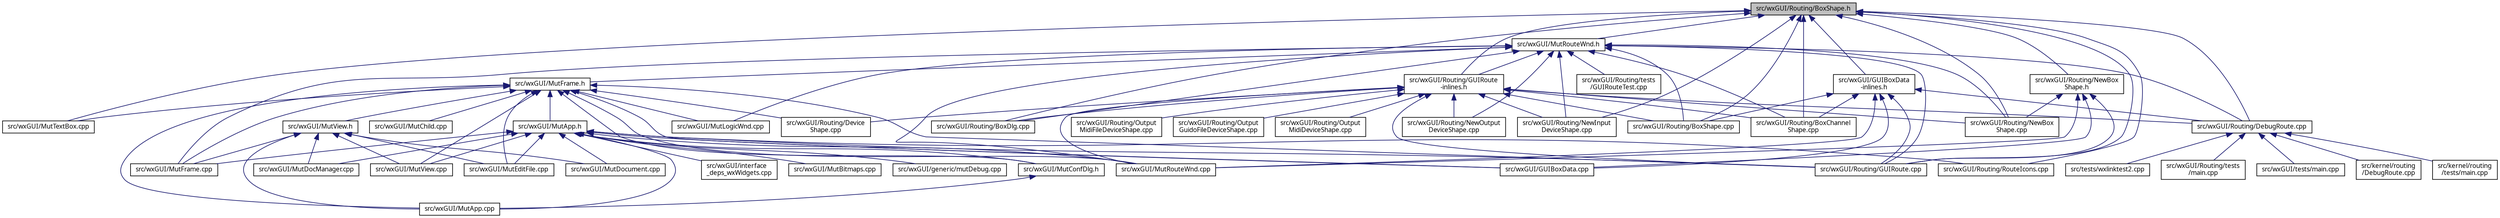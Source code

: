 digraph "src/wxGUI/Routing/BoxShape.h"
{
  edge [fontname="Sans",fontsize="10",labelfontname="Sans",labelfontsize="10"];
  node [fontname="Sans",fontsize="10",shape=record];
  Node104 [label="src/wxGUI/Routing/BoxShape.h",height=0.2,width=0.4,color="black", fillcolor="grey75", style="filled", fontcolor="black"];
  Node104 -> Node105 [dir="back",color="midnightblue",fontsize="10",style="solid",fontname="Sans"];
  Node105 [label="src/wxGUI/MutRouteWnd.h",height=0.2,width=0.4,color="black", fillcolor="white", style="filled",URL="$d3/dd7/MutRouteWnd_8h.html"];
  Node105 -> Node106 [dir="back",color="midnightblue",fontsize="10",style="solid",fontname="Sans"];
  Node106 [label="src/wxGUI/MutFrame.h",height=0.2,width=0.4,color="black", fillcolor="white", style="filled",URL="$dd/db5/MutFrame_8h.html"];
  Node106 -> Node107 [dir="back",color="midnightblue",fontsize="10",style="solid",fontname="Sans"];
  Node107 [label="src/wxGUI/MutApp.h",height=0.2,width=0.4,color="black", fillcolor="white", style="filled",URL="$db/dc1/MutApp_8h.html"];
  Node107 -> Node108 [dir="back",color="midnightblue",fontsize="10",style="solid",fontname="Sans"];
  Node108 [label="src/wxGUI/generic/mutDebug.cpp",height=0.2,width=0.4,color="black", fillcolor="white", style="filled",URL="$d4/dc0/mutDebug_8cpp.html",tooltip="Some functions and classes to help to debug Mutabor. "];
  Node107 -> Node109 [dir="back",color="midnightblue",fontsize="10",style="solid",fontname="Sans"];
  Node109 [label="src/wxGUI/GUIBoxData.cpp",height=0.2,width=0.4,color="black", fillcolor="white", style="filled",URL="$d2/dd3/GUIBoxData_8cpp.html"];
  Node107 -> Node110 [dir="back",color="midnightblue",fontsize="10",style="solid",fontname="Sans"];
  Node110 [label="src/wxGUI/interface\l_deps_wxWidgets.cpp",height=0.2,width=0.4,color="black", fillcolor="white", style="filled",URL="$df/dff/interface__deps__wxWidgets_8cpp.html"];
  Node107 -> Node111 [dir="back",color="midnightblue",fontsize="10",style="solid",fontname="Sans"];
  Node111 [label="src/wxGUI/MutApp.cpp",height=0.2,width=0.4,color="black", fillcolor="white", style="filled",URL="$d5/d1c/MutApp_8cpp.html",tooltip="Mutabor Application. "];
  Node107 -> Node112 [dir="back",color="midnightblue",fontsize="10",style="solid",fontname="Sans"];
  Node112 [label="src/wxGUI/MutConfDlg.h",height=0.2,width=0.4,color="black", fillcolor="white", style="filled",URL="$d9/d8f/MutConfDlg_8h.html"];
  Node112 -> Node111 [dir="back",color="midnightblue",fontsize="10",style="solid",fontname="Sans"];
  Node107 -> Node113 [dir="back",color="midnightblue",fontsize="10",style="solid",fontname="Sans"];
  Node113 [label="src/wxGUI/MutBitmaps.cpp",height=0.2,width=0.4,color="black", fillcolor="white", style="filled",URL="$d7/db6/MutBitmaps_8cpp.html",tooltip="Mutabor Bitmaps. "];
  Node107 -> Node114 [dir="back",color="midnightblue",fontsize="10",style="solid",fontname="Sans"];
  Node114 [label="src/wxGUI/MutDocManager.cpp",height=0.2,width=0.4,color="black", fillcolor="white", style="filled",URL="$dd/db0/MutDocManager_8cpp.html"];
  Node107 -> Node115 [dir="back",color="midnightblue",fontsize="10",style="solid",fontname="Sans"];
  Node115 [label="src/wxGUI/MutDocument.cpp",height=0.2,width=0.4,color="black", fillcolor="white", style="filled",URL="$d6/d3b/MutDocument_8cpp.html",tooltip="Document/View Document class for Mutabor source files. "];
  Node107 -> Node116 [dir="back",color="midnightblue",fontsize="10",style="solid",fontname="Sans"];
  Node116 [label="src/wxGUI/MutEditFile.cpp",height=0.2,width=0.4,color="black", fillcolor="white", style="filled",URL="$d1/da4/MutEditFile_8cpp.html",tooltip="Mutabor Edit window for Mutabor-files. "];
  Node107 -> Node117 [dir="back",color="midnightblue",fontsize="10",style="solid",fontname="Sans"];
  Node117 [label="src/wxGUI/MutFrame.cpp",height=0.2,width=0.4,color="black", fillcolor="white", style="filled",URL="$dc/df3/MutFrame_8cpp.html",tooltip="Mutabor Frame. "];
  Node107 -> Node118 [dir="back",color="midnightblue",fontsize="10",style="solid",fontname="Sans"];
  Node118 [label="src/wxGUI/MutRouteWnd.cpp",height=0.2,width=0.4,color="black", fillcolor="white", style="filled",URL="$dc/def/MutRouteWnd_8cpp.html",tooltip="Routing window. "];
  Node107 -> Node119 [dir="back",color="midnightblue",fontsize="10",style="solid",fontname="Sans"];
  Node119 [label="src/wxGUI/MutView.cpp",height=0.2,width=0.4,color="black", fillcolor="white", style="filled",URL="$d8/d33/MutView_8cpp.html",tooltip="Document/View View class for Mutabor source files. "];
  Node107 -> Node120 [dir="back",color="midnightblue",fontsize="10",style="solid",fontname="Sans"];
  Node120 [label="src/wxGUI/Routing/GUIRoute.cpp",height=0.2,width=0.4,color="black", fillcolor="white", style="filled",URL="$d4/dee/GUIRoute_8cpp.html"];
  Node107 -> Node121 [dir="back",color="midnightblue",fontsize="10",style="solid",fontname="Sans"];
  Node121 [label="src/wxGUI/Routing/RouteIcons.cpp",height=0.2,width=0.4,color="black", fillcolor="white", style="filled",URL="$d1/d28/RouteIcons_8cpp.html",tooltip="Devices base classes. "];
  Node106 -> Node109 [dir="back",color="midnightblue",fontsize="10",style="solid",fontname="Sans"];
  Node106 -> Node111 [dir="back",color="midnightblue",fontsize="10",style="solid",fontname="Sans"];
  Node106 -> Node122 [dir="back",color="midnightblue",fontsize="10",style="solid",fontname="Sans"];
  Node122 [label="src/wxGUI/MutView.h",height=0.2,width=0.4,color="black", fillcolor="white", style="filled",URL="$d0/d9e/MutView_8h.html"];
  Node122 -> Node111 [dir="back",color="midnightblue",fontsize="10",style="solid",fontname="Sans"];
  Node122 -> Node114 [dir="back",color="midnightblue",fontsize="10",style="solid",fontname="Sans"];
  Node122 -> Node115 [dir="back",color="midnightblue",fontsize="10",style="solid",fontname="Sans"];
  Node122 -> Node116 [dir="back",color="midnightblue",fontsize="10",style="solid",fontname="Sans"];
  Node122 -> Node117 [dir="back",color="midnightblue",fontsize="10",style="solid",fontname="Sans"];
  Node122 -> Node119 [dir="back",color="midnightblue",fontsize="10",style="solid",fontname="Sans"];
  Node106 -> Node112 [dir="back",color="midnightblue",fontsize="10",style="solid",fontname="Sans"];
  Node106 -> Node123 [dir="back",color="midnightblue",fontsize="10",style="solid",fontname="Sans"];
  Node123 [label="src/wxGUI/MutChild.cpp",height=0.2,width=0.4,color="black", fillcolor="white", style="filled",URL="$da/d72/MutChild_8cpp.html"];
  Node106 -> Node116 [dir="back",color="midnightblue",fontsize="10",style="solid",fontname="Sans"];
  Node106 -> Node117 [dir="back",color="midnightblue",fontsize="10",style="solid",fontname="Sans"];
  Node106 -> Node124 [dir="back",color="midnightblue",fontsize="10",style="solid",fontname="Sans"];
  Node124 [label="src/wxGUI/MutLogicWnd.cpp",height=0.2,width=0.4,color="black", fillcolor="white", style="filled",URL="$df/d11/MutLogicWnd_8cpp.html",tooltip="Logic window. "];
  Node106 -> Node118 [dir="back",color="midnightblue",fontsize="10",style="solid",fontname="Sans"];
  Node106 -> Node125 [dir="back",color="midnightblue",fontsize="10",style="solid",fontname="Sans"];
  Node125 [label="src/wxGUI/MutTextBox.cpp",height=0.2,width=0.4,color="black", fillcolor="white", style="filled",URL="$df/d3c/MutTextBox_8cpp.html",tooltip="Textbox for Lists. "];
  Node106 -> Node119 [dir="back",color="midnightblue",fontsize="10",style="solid",fontname="Sans"];
  Node106 -> Node126 [dir="back",color="midnightblue",fontsize="10",style="solid",fontname="Sans"];
  Node126 [label="src/wxGUI/Routing/Device\lShape.cpp",height=0.2,width=0.4,color="black", fillcolor="white", style="filled",URL="$d9/d94/DeviceShape_8cpp.html",tooltip="Device shape base class for route window. "];
  Node106 -> Node120 [dir="back",color="midnightblue",fontsize="10",style="solid",fontname="Sans"];
  Node105 -> Node117 [dir="back",color="midnightblue",fontsize="10",style="solid",fontname="Sans"];
  Node105 -> Node124 [dir="back",color="midnightblue",fontsize="10",style="solid",fontname="Sans"];
  Node105 -> Node118 [dir="back",color="midnightblue",fontsize="10",style="solid",fontname="Sans"];
  Node105 -> Node127 [dir="back",color="midnightblue",fontsize="10",style="solid",fontname="Sans"];
  Node127 [label="src/wxGUI/Routing/GUIRoute\l-inlines.h",height=0.2,width=0.4,color="black", fillcolor="white", style="filled",URL="$d2/d73/GUIRoute-inlines_8h.html"];
  Node127 -> Node118 [dir="back",color="midnightblue",fontsize="10",style="solid",fontname="Sans"];
  Node127 -> Node128 [dir="back",color="midnightblue",fontsize="10",style="solid",fontname="Sans"];
  Node128 [label="src/wxGUI/Routing/BoxChannel\lShape.cpp",height=0.2,width=0.4,color="black", fillcolor="white", style="filled",URL="$d9/d24/BoxChannelShape_8cpp.html",tooltip="Box shape for route window. "];
  Node127 -> Node129 [dir="back",color="midnightblue",fontsize="10",style="solid",fontname="Sans"];
  Node129 [label="src/wxGUI/Routing/BoxDlg.cpp",height=0.2,width=0.4,color="black", fillcolor="white", style="filled",URL="$d3/d2a/BoxDlg_8cpp.html",tooltip="Box dialog. "];
  Node127 -> Node130 [dir="back",color="midnightblue",fontsize="10",style="solid",fontname="Sans"];
  Node130 [label="src/wxGUI/Routing/BoxShape.cpp",height=0.2,width=0.4,color="black", fillcolor="white", style="filled",URL="$d8/db4/BoxShape_8cpp.html",tooltip="Box shape for route window. "];
  Node127 -> Node131 [dir="back",color="midnightblue",fontsize="10",style="solid",fontname="Sans"];
  Node131 [label="src/wxGUI/Routing/DebugRoute.cpp",height=0.2,width=0.4,color="black", fillcolor="white", style="filled",URL="$dc/de8/wxGUI_2Routing_2DebugRoute_8cpp.html",tooltip="Debug functions for routing system. "];
  Node131 -> Node132 [dir="back",color="midnightblue",fontsize="10",style="solid",fontname="Sans"];
  Node132 [label="src/kernel/routing\l/DebugRoute.cpp",height=0.2,width=0.4,color="black", fillcolor="white", style="filled",URL="$d8/d1c/kernel_2routing_2DebugRoute_8cpp.html"];
  Node131 -> Node133 [dir="back",color="midnightblue",fontsize="10",style="solid",fontname="Sans"];
  Node133 [label="src/kernel/routing\l/tests/main.cpp",height=0.2,width=0.4,color="black", fillcolor="white", style="filled",URL="$d1/de6/kernel_2routing_2tests_2main_8cpp.html"];
  Node131 -> Node134 [dir="back",color="midnightblue",fontsize="10",style="solid",fontname="Sans"];
  Node134 [label="src/tests/wxlinktest2.cpp",height=0.2,width=0.4,color="black", fillcolor="white", style="filled",URL="$df/d13/wxlinktest2_8cpp.html"];
  Node131 -> Node135 [dir="back",color="midnightblue",fontsize="10",style="solid",fontname="Sans"];
  Node135 [label="src/wxGUI/Routing/tests\l/main.cpp",height=0.2,width=0.4,color="black", fillcolor="white", style="filled",URL="$da/dee/wxGUI_2Routing_2tests_2main_8cpp.html"];
  Node131 -> Node136 [dir="back",color="midnightblue",fontsize="10",style="solid",fontname="Sans"];
  Node136 [label="src/wxGUI/tests/main.cpp",height=0.2,width=0.4,color="black", fillcolor="white", style="filled",URL="$d9/d27/wxGUI_2tests_2main_8cpp.html"];
  Node127 -> Node126 [dir="back",color="midnightblue",fontsize="10",style="solid",fontname="Sans"];
  Node127 -> Node120 [dir="back",color="midnightblue",fontsize="10",style="solid",fontname="Sans"];
  Node127 -> Node137 [dir="back",color="midnightblue",fontsize="10",style="solid",fontname="Sans"];
  Node137 [label="src/wxGUI/Routing/NewBox\lShape.cpp",height=0.2,width=0.4,color="black", fillcolor="white", style="filled",URL="$d8/dba/NewBoxShape_8cpp.html",tooltip="New box shape for route window. "];
  Node127 -> Node138 [dir="back",color="midnightblue",fontsize="10",style="solid",fontname="Sans"];
  Node138 [label="src/wxGUI/Routing/NewInput\lDeviceShape.cpp",height=0.2,width=0.4,color="black", fillcolor="white", style="filled",URL="$df/d62/NewInputDeviceShape_8cpp.html",tooltip="Devices Basisklassen. "];
  Node127 -> Node139 [dir="back",color="midnightblue",fontsize="10",style="solid",fontname="Sans"];
  Node139 [label="src/wxGUI/Routing/NewOutput\lDeviceShape.cpp",height=0.2,width=0.4,color="black", fillcolor="white", style="filled",URL="$d1/d73/NewOutputDeviceShape_8cpp.html",tooltip="New output device shape for route window. "];
  Node127 -> Node140 [dir="back",color="midnightblue",fontsize="10",style="solid",fontname="Sans"];
  Node140 [label="src/wxGUI/Routing/Output\lGuidoFileDeviceShape.cpp",height=0.2,width=0.4,color="black", fillcolor="white", style="filled",URL="$d3/d21/OutputGuidoFileDeviceShape_8cpp.html",tooltip="Input device shape for reading GUIDO files in the route window. "];
  Node127 -> Node141 [dir="back",color="midnightblue",fontsize="10",style="solid",fontname="Sans"];
  Node141 [label="src/wxGUI/Routing/Output\lMidiDeviceShape.cpp",height=0.2,width=0.4,color="black", fillcolor="white", style="filled",URL="$d6/d68/OutputMidiDeviceShape_8cpp.html",tooltip="MIDI input device shape for route window. "];
  Node127 -> Node142 [dir="back",color="midnightblue",fontsize="10",style="solid",fontname="Sans"];
  Node142 [label="src/wxGUI/Routing/Output\lMidiFileDeviceShape.cpp",height=0.2,width=0.4,color="black", fillcolor="white", style="filled",URL="$d5/d00/OutputMidiFileDeviceShape_8cpp.html",tooltip="Midi fiele input device shape for route window. "];
  Node105 -> Node128 [dir="back",color="midnightblue",fontsize="10",style="solid",fontname="Sans"];
  Node105 -> Node129 [dir="back",color="midnightblue",fontsize="10",style="solid",fontname="Sans"];
  Node105 -> Node130 [dir="back",color="midnightblue",fontsize="10",style="solid",fontname="Sans"];
  Node105 -> Node131 [dir="back",color="midnightblue",fontsize="10",style="solid",fontname="Sans"];
  Node105 -> Node120 [dir="back",color="midnightblue",fontsize="10",style="solid",fontname="Sans"];
  Node105 -> Node137 [dir="back",color="midnightblue",fontsize="10",style="solid",fontname="Sans"];
  Node105 -> Node138 [dir="back",color="midnightblue",fontsize="10",style="solid",fontname="Sans"];
  Node105 -> Node139 [dir="back",color="midnightblue",fontsize="10",style="solid",fontname="Sans"];
  Node105 -> Node143 [dir="back",color="midnightblue",fontsize="10",style="solid",fontname="Sans"];
  Node143 [label="src/wxGUI/Routing/tests\l/GUIRouteTest.cpp",height=0.2,width=0.4,color="black", fillcolor="white", style="filled",URL="$d9/d20/GUIRouteTest_8cpp.html"];
  Node104 -> Node144 [dir="back",color="midnightblue",fontsize="10",style="solid",fontname="Sans"];
  Node144 [label="src/wxGUI/GUIBoxData\l-inlines.h",height=0.2,width=0.4,color="black", fillcolor="white", style="filled",URL="$d5/d12/GUIBoxData-inlines_8h.html"];
  Node144 -> Node109 [dir="back",color="midnightblue",fontsize="10",style="solid",fontname="Sans"];
  Node144 -> Node118 [dir="back",color="midnightblue",fontsize="10",style="solid",fontname="Sans"];
  Node144 -> Node128 [dir="back",color="midnightblue",fontsize="10",style="solid",fontname="Sans"];
  Node144 -> Node130 [dir="back",color="midnightblue",fontsize="10",style="solid",fontname="Sans"];
  Node144 -> Node131 [dir="back",color="midnightblue",fontsize="10",style="solid",fontname="Sans"];
  Node144 -> Node120 [dir="back",color="midnightblue",fontsize="10",style="solid",fontname="Sans"];
  Node104 -> Node145 [dir="back",color="midnightblue",fontsize="10",style="solid",fontname="Sans"];
  Node145 [label="src/wxGUI/Routing/NewBox\lShape.h",height=0.2,width=0.4,color="black", fillcolor="white", style="filled",URL="$d4/dcc/NewBoxShape_8h.html",tooltip="New box shape for route window. "];
  Node145 -> Node109 [dir="back",color="midnightblue",fontsize="10",style="solid",fontname="Sans"];
  Node145 -> Node118 [dir="back",color="midnightblue",fontsize="10",style="solid",fontname="Sans"];
  Node145 -> Node120 [dir="back",color="midnightblue",fontsize="10",style="solid",fontname="Sans"];
  Node145 -> Node137 [dir="back",color="midnightblue",fontsize="10",style="solid",fontname="Sans"];
  Node104 -> Node127 [dir="back",color="midnightblue",fontsize="10",style="solid",fontname="Sans"];
  Node104 -> Node125 [dir="back",color="midnightblue",fontsize="10",style="solid",fontname="Sans"];
  Node104 -> Node128 [dir="back",color="midnightblue",fontsize="10",style="solid",fontname="Sans"];
  Node104 -> Node129 [dir="back",color="midnightblue",fontsize="10",style="solid",fontname="Sans"];
  Node104 -> Node130 [dir="back",color="midnightblue",fontsize="10",style="solid",fontname="Sans"];
  Node104 -> Node131 [dir="back",color="midnightblue",fontsize="10",style="solid",fontname="Sans"];
  Node104 -> Node120 [dir="back",color="midnightblue",fontsize="10",style="solid",fontname="Sans"];
  Node104 -> Node137 [dir="back",color="midnightblue",fontsize="10",style="solid",fontname="Sans"];
  Node104 -> Node138 [dir="back",color="midnightblue",fontsize="10",style="solid",fontname="Sans"];
  Node104 -> Node121 [dir="back",color="midnightblue",fontsize="10",style="solid",fontname="Sans"];
}
